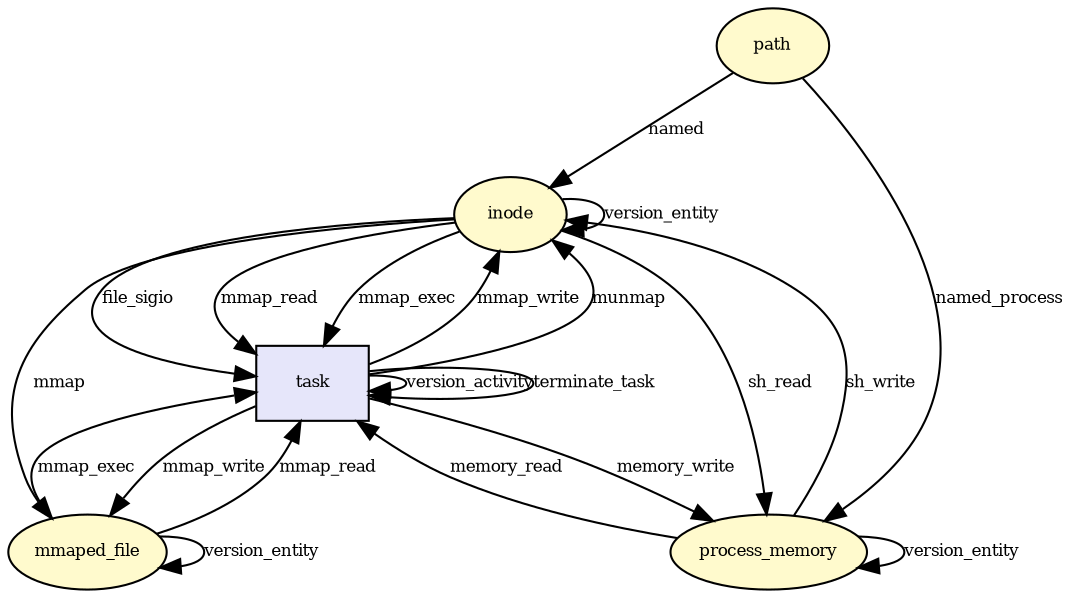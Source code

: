 digraph RGL__DirectedAdjacencyGraph {inode[fontsize = 8,label = inode,shape = ellipse, fillcolor="#fffacd", style = filled]

task[fontsize = 8,label = task,shape = rectangle, fillcolor="#e6e6fa", style = filled]

inode -> task[fontsize = 8,label = file_sigio]

process_memory[fontsize = 8,label = process_memory,shape = ellipse, fillcolor="#fffacd", style = filled]

task -> process_memory[fontsize = 8,label = memory_write]

task -> task[fontsize = 8,label = version_activity]

process_memory -> process_memory[fontsize = 8,label = version_entity]

process_memory -> inode[fontsize = 8,label = sh_write]

inode -> inode[fontsize = 8,label = version_entity]

path[fontsize = 8,label = path,shape = ellipse, fillcolor="#fffacd", style = filled]

path -> process_memory[fontsize = 8,label = named_process]

path -> inode[fontsize = 8,label = named]

process_memory -> task[fontsize = 8,label = memory_read]

task -> inode[fontsize = 8,label = mmap_write]

inode -> process_memory[fontsize = 8,label = sh_read]

inode -> task[fontsize = 8,label = mmap_read]

inode -> task[fontsize = 8,label = mmap_exec]

mmaped_file[fontsize = 8,label = mmaped_file,shape = ellipse, fillcolor="#fffacd", style = filled]

inode -> mmaped_file[fontsize = 8,label = mmap]

mmaped_file -> mmaped_file[fontsize = 8,label = version_entity]

task -> mmaped_file[fontsize = 8,label = mmap_write]

mmaped_file -> task[fontsize = 8,label = mmap_read]

mmaped_file -> task[fontsize = 8,label = mmap_exec]

task -> inode[fontsize = 8,label = munmap]

task -> task[fontsize = 8,label = terminate_task]

}